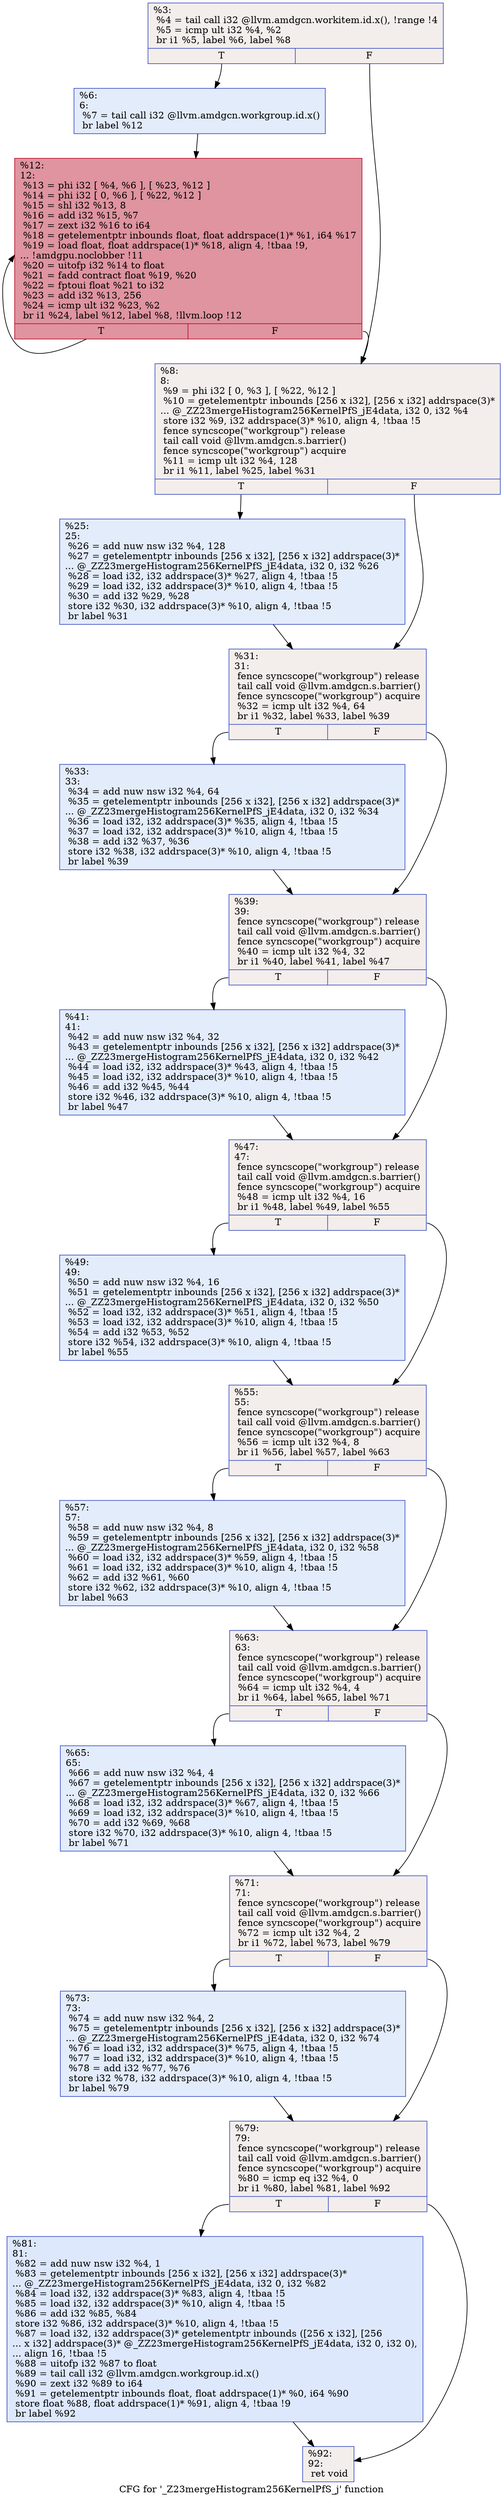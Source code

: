 digraph "CFG for '_Z23mergeHistogram256KernelPfS_j' function" {
	label="CFG for '_Z23mergeHistogram256KernelPfS_j' function";

	Node0x5a2a370 [shape=record,color="#3d50c3ff", style=filled, fillcolor="#e3d9d370",label="{%3:\l  %4 = tail call i32 @llvm.amdgcn.workitem.id.x(), !range !4\l  %5 = icmp ult i32 %4, %2\l  br i1 %5, label %6, label %8\l|{<s0>T|<s1>F}}"];
	Node0x5a2a370:s0 -> Node0x5a2b220;
	Node0x5a2a370:s1 -> Node0x5a2b2b0;
	Node0x5a2b220 [shape=record,color="#3d50c3ff", style=filled, fillcolor="#bfd3f670",label="{%6:\l6:                                                \l  %7 = tail call i32 @llvm.amdgcn.workgroup.id.x()\l  br label %12\l}"];
	Node0x5a2b220 -> Node0x5a2b590;
	Node0x5a2b2b0 [shape=record,color="#3d50c3ff", style=filled, fillcolor="#e3d9d370",label="{%8:\l8:                                                \l  %9 = phi i32 [ 0, %3 ], [ %22, %12 ]\l  %10 = getelementptr inbounds [256 x i32], [256 x i32] addrspace(3)*\l... @_ZZ23mergeHistogram256KernelPfS_jE4data, i32 0, i32 %4\l  store i32 %9, i32 addrspace(3)* %10, align 4, !tbaa !5\l  fence syncscope(\"workgroup\") release\l  tail call void @llvm.amdgcn.s.barrier()\l  fence syncscope(\"workgroup\") acquire\l  %11 = icmp ult i32 %4, 128\l  br i1 %11, label %25, label %31\l|{<s0>T|<s1>F}}"];
	Node0x5a2b2b0:s0 -> Node0x5a2c410;
	Node0x5a2b2b0:s1 -> Node0x5a2c4a0;
	Node0x5a2b590 [shape=record,color="#b70d28ff", style=filled, fillcolor="#b70d2870",label="{%12:\l12:                                               \l  %13 = phi i32 [ %4, %6 ], [ %23, %12 ]\l  %14 = phi i32 [ 0, %6 ], [ %22, %12 ]\l  %15 = shl i32 %13, 8\l  %16 = add i32 %15, %7\l  %17 = zext i32 %16 to i64\l  %18 = getelementptr inbounds float, float addrspace(1)* %1, i64 %17\l  %19 = load float, float addrspace(1)* %18, align 4, !tbaa !9,\l... !amdgpu.noclobber !11\l  %20 = uitofp i32 %14 to float\l  %21 = fadd contract float %19, %20\l  %22 = fptoui float %21 to i32\l  %23 = add i32 %13, 256\l  %24 = icmp ult i32 %23, %2\l  br i1 %24, label %12, label %8, !llvm.loop !12\l|{<s0>T|<s1>F}}"];
	Node0x5a2b590:s0 -> Node0x5a2b590;
	Node0x5a2b590:s1 -> Node0x5a2b2b0;
	Node0x5a2c410 [shape=record,color="#3d50c3ff", style=filled, fillcolor="#bfd3f670",label="{%25:\l25:                                               \l  %26 = add nuw nsw i32 %4, 128\l  %27 = getelementptr inbounds [256 x i32], [256 x i32] addrspace(3)*\l... @_ZZ23mergeHistogram256KernelPfS_jE4data, i32 0, i32 %26\l  %28 = load i32, i32 addrspace(3)* %27, align 4, !tbaa !5\l  %29 = load i32, i32 addrspace(3)* %10, align 4, !tbaa !5\l  %30 = add i32 %29, %28\l  store i32 %30, i32 addrspace(3)* %10, align 4, !tbaa !5\l  br label %31\l}"];
	Node0x5a2c410 -> Node0x5a2c4a0;
	Node0x5a2c4a0 [shape=record,color="#3d50c3ff", style=filled, fillcolor="#e3d9d370",label="{%31:\l31:                                               \l  fence syncscope(\"workgroup\") release\l  tail call void @llvm.amdgcn.s.barrier()\l  fence syncscope(\"workgroup\") acquire\l  %32 = icmp ult i32 %4, 64\l  br i1 %32, label %33, label %39\l|{<s0>T|<s1>F}}"];
	Node0x5a2c4a0:s0 -> Node0x5a2c8c0;
	Node0x5a2c4a0:s1 -> Node0x5a2c910;
	Node0x5a2c8c0 [shape=record,color="#3d50c3ff", style=filled, fillcolor="#bfd3f670",label="{%33:\l33:                                               \l  %34 = add nuw nsw i32 %4, 64\l  %35 = getelementptr inbounds [256 x i32], [256 x i32] addrspace(3)*\l... @_ZZ23mergeHistogram256KernelPfS_jE4data, i32 0, i32 %34\l  %36 = load i32, i32 addrspace(3)* %35, align 4, !tbaa !5\l  %37 = load i32, i32 addrspace(3)* %10, align 4, !tbaa !5\l  %38 = add i32 %37, %36\l  store i32 %38, i32 addrspace(3)* %10, align 4, !tbaa !5\l  br label %39\l}"];
	Node0x5a2c8c0 -> Node0x5a2c910;
	Node0x5a2c910 [shape=record,color="#3d50c3ff", style=filled, fillcolor="#e3d9d370",label="{%39:\l39:                                               \l  fence syncscope(\"workgroup\") release\l  tail call void @llvm.amdgcn.s.barrier()\l  fence syncscope(\"workgroup\") acquire\l  %40 = icmp ult i32 %4, 32\l  br i1 %40, label %41, label %47\l|{<s0>T|<s1>F}}"];
	Node0x5a2c910:s0 -> Node0x5a2e660;
	Node0x5a2c910:s1 -> Node0x5a2e6b0;
	Node0x5a2e660 [shape=record,color="#3d50c3ff", style=filled, fillcolor="#bfd3f670",label="{%41:\l41:                                               \l  %42 = add nuw nsw i32 %4, 32\l  %43 = getelementptr inbounds [256 x i32], [256 x i32] addrspace(3)*\l... @_ZZ23mergeHistogram256KernelPfS_jE4data, i32 0, i32 %42\l  %44 = load i32, i32 addrspace(3)* %43, align 4, !tbaa !5\l  %45 = load i32, i32 addrspace(3)* %10, align 4, !tbaa !5\l  %46 = add i32 %45, %44\l  store i32 %46, i32 addrspace(3)* %10, align 4, !tbaa !5\l  br label %47\l}"];
	Node0x5a2e660 -> Node0x5a2e6b0;
	Node0x5a2e6b0 [shape=record,color="#3d50c3ff", style=filled, fillcolor="#e3d9d370",label="{%47:\l47:                                               \l  fence syncscope(\"workgroup\") release\l  tail call void @llvm.amdgcn.s.barrier()\l  fence syncscope(\"workgroup\") acquire\l  %48 = icmp ult i32 %4, 16\l  br i1 %48, label %49, label %55\l|{<s0>T|<s1>F}}"];
	Node0x5a2e6b0:s0 -> Node0x5a2eda0;
	Node0x5a2e6b0:s1 -> Node0x5a2edf0;
	Node0x5a2eda0 [shape=record,color="#3d50c3ff", style=filled, fillcolor="#bfd3f670",label="{%49:\l49:                                               \l  %50 = add nuw nsw i32 %4, 16\l  %51 = getelementptr inbounds [256 x i32], [256 x i32] addrspace(3)*\l... @_ZZ23mergeHistogram256KernelPfS_jE4data, i32 0, i32 %50\l  %52 = load i32, i32 addrspace(3)* %51, align 4, !tbaa !5\l  %53 = load i32, i32 addrspace(3)* %10, align 4, !tbaa !5\l  %54 = add i32 %53, %52\l  store i32 %54, i32 addrspace(3)* %10, align 4, !tbaa !5\l  br label %55\l}"];
	Node0x5a2eda0 -> Node0x5a2edf0;
	Node0x5a2edf0 [shape=record,color="#3d50c3ff", style=filled, fillcolor="#e3d9d370",label="{%55:\l55:                                               \l  fence syncscope(\"workgroup\") release\l  tail call void @llvm.amdgcn.s.barrier()\l  fence syncscope(\"workgroup\") acquire\l  %56 = icmp ult i32 %4, 8\l  br i1 %56, label %57, label %63\l|{<s0>T|<s1>F}}"];
	Node0x5a2edf0:s0 -> Node0x5a2f4e0;
	Node0x5a2edf0:s1 -> Node0x5a2f530;
	Node0x5a2f4e0 [shape=record,color="#3d50c3ff", style=filled, fillcolor="#bfd3f670",label="{%57:\l57:                                               \l  %58 = add nuw nsw i32 %4, 8\l  %59 = getelementptr inbounds [256 x i32], [256 x i32] addrspace(3)*\l... @_ZZ23mergeHistogram256KernelPfS_jE4data, i32 0, i32 %58\l  %60 = load i32, i32 addrspace(3)* %59, align 4, !tbaa !5\l  %61 = load i32, i32 addrspace(3)* %10, align 4, !tbaa !5\l  %62 = add i32 %61, %60\l  store i32 %62, i32 addrspace(3)* %10, align 4, !tbaa !5\l  br label %63\l}"];
	Node0x5a2f4e0 -> Node0x5a2f530;
	Node0x5a2f530 [shape=record,color="#3d50c3ff", style=filled, fillcolor="#e3d9d370",label="{%63:\l63:                                               \l  fence syncscope(\"workgroup\") release\l  tail call void @llvm.amdgcn.s.barrier()\l  fence syncscope(\"workgroup\") acquire\l  %64 = icmp ult i32 %4, 4\l  br i1 %64, label %65, label %71\l|{<s0>T|<s1>F}}"];
	Node0x5a2f530:s0 -> Node0x5a2de30;
	Node0x5a2f530:s1 -> Node0x5a2de80;
	Node0x5a2de30 [shape=record,color="#3d50c3ff", style=filled, fillcolor="#bfd3f670",label="{%65:\l65:                                               \l  %66 = add nuw nsw i32 %4, 4\l  %67 = getelementptr inbounds [256 x i32], [256 x i32] addrspace(3)*\l... @_ZZ23mergeHistogram256KernelPfS_jE4data, i32 0, i32 %66\l  %68 = load i32, i32 addrspace(3)* %67, align 4, !tbaa !5\l  %69 = load i32, i32 addrspace(3)* %10, align 4, !tbaa !5\l  %70 = add i32 %69, %68\l  store i32 %70, i32 addrspace(3)* %10, align 4, !tbaa !5\l  br label %71\l}"];
	Node0x5a2de30 -> Node0x5a2de80;
	Node0x5a2de80 [shape=record,color="#3d50c3ff", style=filled, fillcolor="#e3d9d370",label="{%71:\l71:                                               \l  fence syncscope(\"workgroup\") release\l  tail call void @llvm.amdgcn.s.barrier()\l  fence syncscope(\"workgroup\") acquire\l  %72 = icmp ult i32 %4, 2\l  br i1 %72, label %73, label %79\l|{<s0>T|<s1>F}}"];
	Node0x5a2de80:s0 -> Node0x5a30530;
	Node0x5a2de80:s1 -> Node0x5a30580;
	Node0x5a30530 [shape=record,color="#3d50c3ff", style=filled, fillcolor="#bfd3f670",label="{%73:\l73:                                               \l  %74 = add nuw nsw i32 %4, 2\l  %75 = getelementptr inbounds [256 x i32], [256 x i32] addrspace(3)*\l... @_ZZ23mergeHistogram256KernelPfS_jE4data, i32 0, i32 %74\l  %76 = load i32, i32 addrspace(3)* %75, align 4, !tbaa !5\l  %77 = load i32, i32 addrspace(3)* %10, align 4, !tbaa !5\l  %78 = add i32 %77, %76\l  store i32 %78, i32 addrspace(3)* %10, align 4, !tbaa !5\l  br label %79\l}"];
	Node0x5a30530 -> Node0x5a30580;
	Node0x5a30580 [shape=record,color="#3d50c3ff", style=filled, fillcolor="#e3d9d370",label="{%79:\l79:                                               \l  fence syncscope(\"workgroup\") release\l  tail call void @llvm.amdgcn.s.barrier()\l  fence syncscope(\"workgroup\") acquire\l  %80 = icmp eq i32 %4, 0\l  br i1 %80, label %81, label %92\l|{<s0>T|<s1>F}}"];
	Node0x5a30580:s0 -> Node0x5a30c70;
	Node0x5a30580:s1 -> Node0x5a30cc0;
	Node0x5a30c70 [shape=record,color="#3d50c3ff", style=filled, fillcolor="#b2ccfb70",label="{%81:\l81:                                               \l  %82 = add nuw nsw i32 %4, 1\l  %83 = getelementptr inbounds [256 x i32], [256 x i32] addrspace(3)*\l... @_ZZ23mergeHistogram256KernelPfS_jE4data, i32 0, i32 %82\l  %84 = load i32, i32 addrspace(3)* %83, align 4, !tbaa !5\l  %85 = load i32, i32 addrspace(3)* %10, align 4, !tbaa !5\l  %86 = add i32 %85, %84\l  store i32 %86, i32 addrspace(3)* %10, align 4, !tbaa !5\l  %87 = load i32, i32 addrspace(3)* getelementptr inbounds ([256 x i32], [256\l... x i32] addrspace(3)* @_ZZ23mergeHistogram256KernelPfS_jE4data, i32 0, i32 0),\l... align 16, !tbaa !5\l  %88 = uitofp i32 %87 to float\l  %89 = tail call i32 @llvm.amdgcn.workgroup.id.x()\l  %90 = zext i32 %89 to i64\l  %91 = getelementptr inbounds float, float addrspace(1)* %0, i64 %90\l  store float %88, float addrspace(1)* %91, align 4, !tbaa !9\l  br label %92\l}"];
	Node0x5a30c70 -> Node0x5a30cc0;
	Node0x5a30cc0 [shape=record,color="#3d50c3ff", style=filled, fillcolor="#e3d9d370",label="{%92:\l92:                                               \l  ret void\l}"];
}
